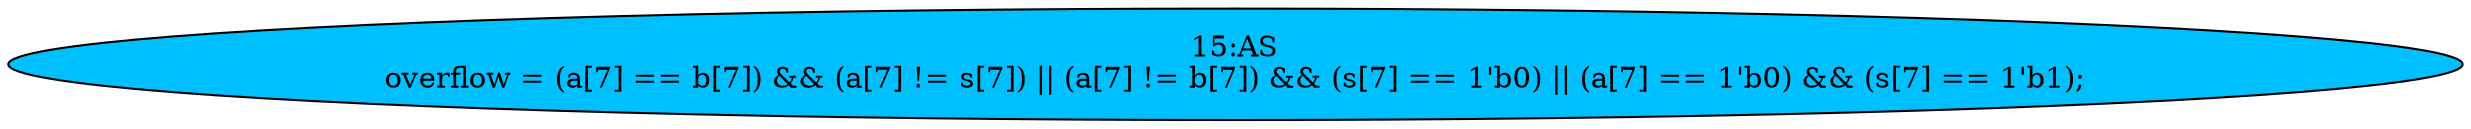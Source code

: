 strict digraph "" {
	node [label="\N"];
	"15:AS"	[ast="<pyverilog.vparser.ast.Assign object at 0x7f3d9c5a6910>",
		def_var="['overflow']",
		fillcolor=deepskyblue,
		label="15:AS
overflow = (a[7] == b[7]) && (a[7] != s[7]) || (a[7] != b[7]) && (s[7] == 1'b0) || (a[7] == 1'b0) && (s[7] == 1'b1);",
		statements="[]",
		style=filled,
		typ=Assign,
		use_var="['a', 'b', 'a', 's', 'a', 'b', 's', 'a', 's']"];
}
